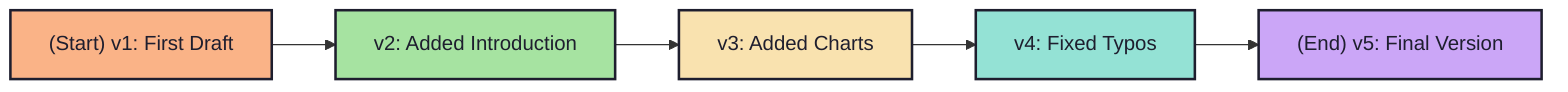 flowchart LR
  A["(Start) v1: First Draft"] --> B[v2: Added Introduction]
  B --> C[v3: Added Charts]
  C --> D[v4: Fixed Typos]
  D --> E["(End) v5: Final Version"]

  style A fill:#fab387,stroke:#1e1e2e,stroke-width:2px,color:#1e1e2e
  style B fill:#a6e3a1,stroke:#1e1e2e,stroke-width:2px,color:#1e1e2e
  style C fill:#f9e2af,stroke:#1e1e2e,stroke-width:2px,color:#1e1e2e
  style D fill:#94e2d5,stroke:#1e1e2e,stroke-width:2px,color:#1e1e2e
  style E fill:#cba6f7,stroke:#1e1e2e,stroke-width:2px,color:#1e1e2e